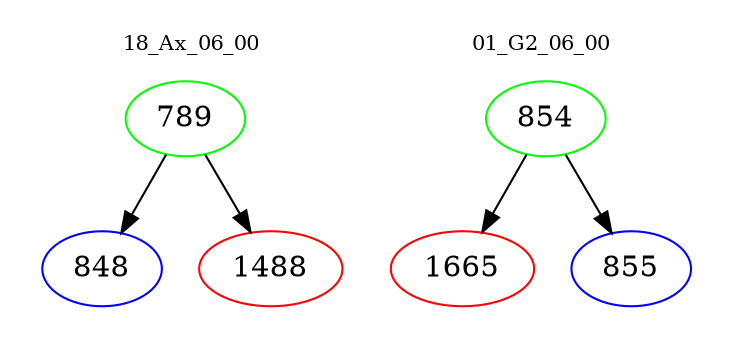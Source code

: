 digraph{
subgraph cluster_0 {
color = white
label = "18_Ax_06_00";
fontsize=10;
T0_789 [label="789", color="green"]
T0_789 -> T0_848 [color="black"]
T0_848 [label="848", color="blue"]
T0_789 -> T0_1488 [color="black"]
T0_1488 [label="1488", color="red"]
}
subgraph cluster_1 {
color = white
label = "01_G2_06_00";
fontsize=10;
T1_854 [label="854", color="green"]
T1_854 -> T1_1665 [color="black"]
T1_1665 [label="1665", color="red"]
T1_854 -> T1_855 [color="black"]
T1_855 [label="855", color="blue"]
}
}
